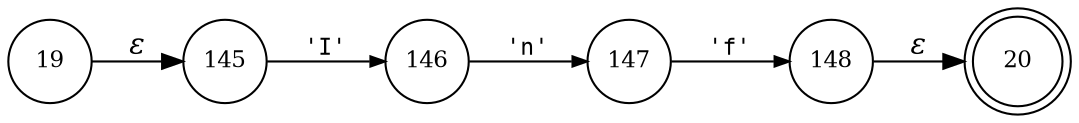 digraph ATN {
rankdir=LR;
s20[fontsize=11, label="20", shape=doublecircle, fixedsize=true, width=.6];
s145[fontsize=11,label="145", shape=circle, fixedsize=true, width=.55, peripheries=1];
s146[fontsize=11,label="146", shape=circle, fixedsize=true, width=.55, peripheries=1];
s19[fontsize=11,label="19", shape=circle, fixedsize=true, width=.55, peripheries=1];
s147[fontsize=11,label="147", shape=circle, fixedsize=true, width=.55, peripheries=1];
s148[fontsize=11,label="148", shape=circle, fixedsize=true, width=.55, peripheries=1];
s19 -> s145 [fontname="Times-Italic", label="&epsilon;"];
s145 -> s146 [fontsize=11, fontname="Courier", arrowsize=.7, label = "'I'", arrowhead = normal];
s146 -> s147 [fontsize=11, fontname="Courier", arrowsize=.7, label = "'n'", arrowhead = normal];
s147 -> s148 [fontsize=11, fontname="Courier", arrowsize=.7, label = "'f'", arrowhead = normal];
s148 -> s20 [fontname="Times-Italic", label="&epsilon;"];
}